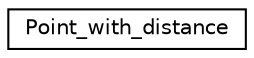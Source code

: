 digraph "Graphical Class Hierarchy"
{
  edge [fontname="Helvetica",fontsize="10",labelfontname="Helvetica",labelfontsize="10"];
  node [fontname="Helvetica",fontsize="10",shape=record];
  rankdir="LR";
  Node1 [label="Point_with_distance",height=0.2,width=0.4,color="black", fillcolor="white", style="filled",URL="$struct_point__with__distance.html",tooltip="Struct for holding a boundary point and it&#39;s distance from center point. "];
}
